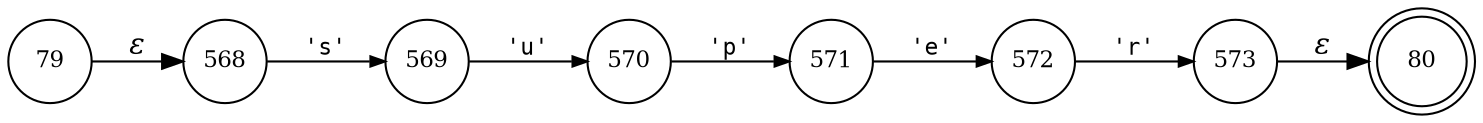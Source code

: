 digraph ATN {
rankdir=LR;
s80[fontsize=11, label="80", shape=doublecircle, fixedsize=true, width=.6];
s568[fontsize=11,label="568", shape=circle, fixedsize=true, width=.55, peripheries=1];
s569[fontsize=11,label="569", shape=circle, fixedsize=true, width=.55, peripheries=1];
s570[fontsize=11,label="570", shape=circle, fixedsize=true, width=.55, peripheries=1];
s571[fontsize=11,label="571", shape=circle, fixedsize=true, width=.55, peripheries=1];
s572[fontsize=11,label="572", shape=circle, fixedsize=true, width=.55, peripheries=1];
s573[fontsize=11,label="573", shape=circle, fixedsize=true, width=.55, peripheries=1];
s79[fontsize=11,label="79", shape=circle, fixedsize=true, width=.55, peripheries=1];
s79 -> s568 [fontname="Times-Italic", label="&epsilon;"];
s568 -> s569 [fontsize=11, fontname="Courier", arrowsize=.7, label = "'s'", arrowhead = normal];
s569 -> s570 [fontsize=11, fontname="Courier", arrowsize=.7, label = "'u'", arrowhead = normal];
s570 -> s571 [fontsize=11, fontname="Courier", arrowsize=.7, label = "'p'", arrowhead = normal];
s571 -> s572 [fontsize=11, fontname="Courier", arrowsize=.7, label = "'e'", arrowhead = normal];
s572 -> s573 [fontsize=11, fontname="Courier", arrowsize=.7, label = "'r'", arrowhead = normal];
s573 -> s80 [fontname="Times-Italic", label="&epsilon;"];
}